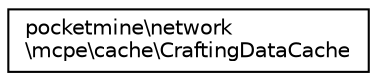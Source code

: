 digraph "Graphical Class Hierarchy"
{
 // INTERACTIVE_SVG=YES
 // LATEX_PDF_SIZE
  edge [fontname="Helvetica",fontsize="10",labelfontname="Helvetica",labelfontsize="10"];
  node [fontname="Helvetica",fontsize="10",shape=record];
  rankdir="LR";
  Node0 [label="pocketmine\\network\l\\mcpe\\cache\\CraftingDataCache",height=0.2,width=0.4,color="black", fillcolor="white", style="filled",URL="$d6/d48/classpocketmine_1_1network_1_1mcpe_1_1cache_1_1_crafting_data_cache.html",tooltip=" "];
}
